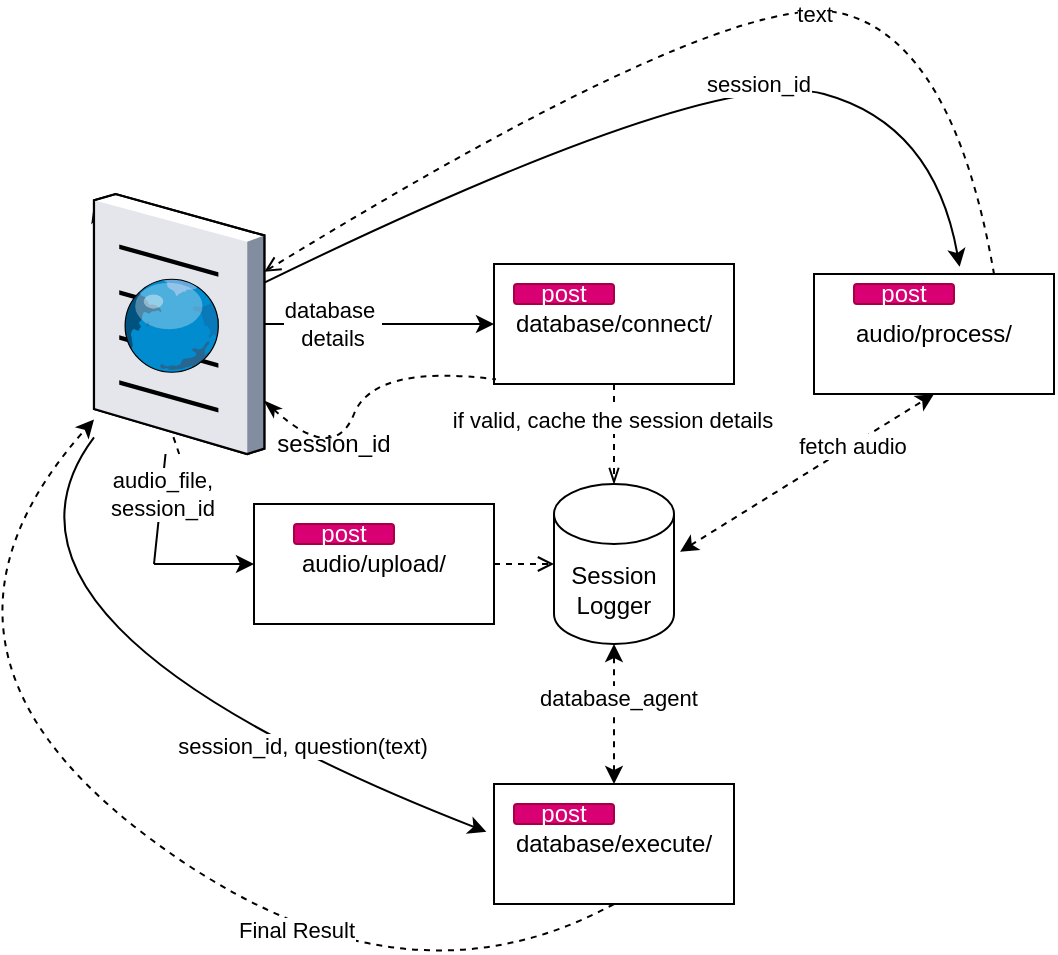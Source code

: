 <mxfile>
    <diagram id="plQOBmxP-4VAvxYUzRpV" name="Page-1">
        <mxGraphModel dx="1298" dy="332" grid="1" gridSize="10" guides="1" tooltips="1" connect="1" arrows="1" fold="1" page="1" pageScale="1" pageWidth="850" pageHeight="1100" math="0" shadow="0">
            <root>
                <mxCell id="0"/>
                <mxCell id="1" parent="0"/>
                <mxCell id="2" value="database/connect/" style="rounded=0;whiteSpace=wrap;html=1;" vertex="1" parent="1">
                    <mxGeometry x="200" y="300" width="120" height="60" as="geometry"/>
                </mxCell>
                <mxCell id="3" value="" style="endArrow=classic;html=1;entryX=0;entryY=0.5;entryDx=0;entryDy=0;" edge="1" parent="1" target="2">
                    <mxGeometry width="50" height="50" relative="1" as="geometry">
                        <mxPoint x="70" y="330" as="sourcePoint"/>
                        <mxPoint x="420" y="270" as="targetPoint"/>
                    </mxGeometry>
                </mxCell>
                <mxCell id="5" value="database&amp;nbsp;&lt;br&gt;details" style="edgeLabel;html=1;align=center;verticalAlign=middle;resizable=0;points=[];" vertex="1" connectable="0" parent="3">
                    <mxGeometry x="-0.255" relative="1" as="geometry">
                        <mxPoint as="offset"/>
                    </mxGeometry>
                </mxCell>
                <mxCell id="6" value="Session&lt;br&gt;Logger" style="shape=cylinder3;whiteSpace=wrap;html=1;boundedLbl=1;backgroundOutline=1;size=15;" vertex="1" parent="1">
                    <mxGeometry x="230" y="410" width="60" height="80" as="geometry"/>
                </mxCell>
                <mxCell id="8" value="" style="endArrow=openThin;dashed=1;html=1;exitX=0.5;exitY=1;exitDx=0;exitDy=0;endFill=0;" edge="1" parent="1" source="2" target="6">
                    <mxGeometry width="50" height="50" relative="1" as="geometry">
                        <mxPoint x="370" y="310" as="sourcePoint"/>
                        <mxPoint x="420" y="260" as="targetPoint"/>
                    </mxGeometry>
                </mxCell>
                <mxCell id="9" value="if valid, cache the session details" style="edgeLabel;html=1;align=center;verticalAlign=middle;resizable=0;points=[];" vertex="1" connectable="0" parent="8">
                    <mxGeometry x="-0.31" y="-1" relative="1" as="geometry">
                        <mxPoint as="offset"/>
                    </mxGeometry>
                </mxCell>
                <mxCell id="15" value="" style="curved=1;endArrow=none;html=1;entryX=0.008;entryY=0.961;entryDx=0;entryDy=0;entryPerimeter=0;endFill=0;startArrow=classicThin;startFill=1;dashed=1;" edge="1" parent="1" source="11" target="2">
                    <mxGeometry width="50" height="50" relative="1" as="geometry">
                        <mxPoint x="100" y="410" as="sourcePoint"/>
                        <mxPoint x="150" y="360" as="targetPoint"/>
                        <Array as="points">
                            <mxPoint x="120" y="400"/>
                            <mxPoint x="140" y="350"/>
                        </Array>
                    </mxGeometry>
                </mxCell>
                <mxCell id="16" value="session_id" style="text;html=1;strokeColor=none;fillColor=none;align=center;verticalAlign=middle;whiteSpace=wrap;rounded=0;" vertex="1" parent="1">
                    <mxGeometry x="100" y="380" width="40" height="20" as="geometry"/>
                </mxCell>
                <mxCell id="25" style="edgeStyle=none;html=1;entryX=0;entryY=0.5;entryDx=0;entryDy=0;entryPerimeter=0;startArrow=none;startFill=0;endArrow=open;endFill=0;dashed=1;" edge="1" parent="1" source="20" target="6">
                    <mxGeometry relative="1" as="geometry"/>
                </mxCell>
                <mxCell id="20" value="audio/upload/" style="rounded=0;whiteSpace=wrap;html=1;" vertex="1" parent="1">
                    <mxGeometry x="80" y="420" width="120" height="60" as="geometry"/>
                </mxCell>
                <mxCell id="26" value="audio/process/" style="rounded=0;whiteSpace=wrap;html=1;" vertex="1" parent="1">
                    <mxGeometry x="360" y="305" width="120" height="60" as="geometry"/>
                </mxCell>
                <mxCell id="27" value="" style="curved=1;endArrow=classic;html=1;entryX=0.607;entryY=-0.06;entryDx=0;entryDy=0;entryPerimeter=0;" edge="1" parent="1" source="11" target="26">
                    <mxGeometry width="50" height="50" relative="1" as="geometry">
                        <mxPoint x="260" y="420" as="sourcePoint"/>
                        <mxPoint x="310" y="370" as="targetPoint"/>
                        <Array as="points">
                            <mxPoint x="310" y="200"/>
                            <mxPoint x="420" y="230"/>
                        </Array>
                    </mxGeometry>
                </mxCell>
                <mxCell id="28" value="session_id" style="edgeLabel;html=1;align=center;verticalAlign=middle;resizable=0;points=[];" vertex="1" connectable="0" parent="27">
                    <mxGeometry x="0.254" y="-4" relative="1" as="geometry">
                        <mxPoint as="offset"/>
                    </mxGeometry>
                </mxCell>
                <mxCell id="29" value="" style="endArrow=classic;startArrow=classic;html=1;entryX=0.5;entryY=1;entryDx=0;entryDy=0;exitX=1.05;exitY=0.424;exitDx=0;exitDy=0;exitPerimeter=0;dashed=1;" edge="1" parent="1" source="6" target="26">
                    <mxGeometry width="50" height="50" relative="1" as="geometry">
                        <mxPoint x="280" y="440" as="sourcePoint"/>
                        <mxPoint x="330" y="390" as="targetPoint"/>
                    </mxGeometry>
                </mxCell>
                <mxCell id="30" value="fetch audio" style="edgeLabel;html=1;align=center;verticalAlign=middle;resizable=0;points=[];" vertex="1" connectable="0" parent="29">
                    <mxGeometry x="0.356" relative="1" as="geometry">
                        <mxPoint as="offset"/>
                    </mxGeometry>
                </mxCell>
                <mxCell id="31" value="" style="curved=1;endArrow=none;html=1;entryX=0.75;entryY=0;entryDx=0;entryDy=0;startArrow=open;startFill=0;endFill=0;dashed=1;" edge="1" parent="1" source="11" target="26">
                    <mxGeometry width="50" height="50" relative="1" as="geometry">
                        <mxPoint x="82.07" y="277.243" as="sourcePoint"/>
                        <mxPoint x="459.96" y="259.98" as="targetPoint"/>
                        <Array as="points">
                            <mxPoint x="320" y="160"/>
                            <mxPoint x="430" y="190"/>
                        </Array>
                    </mxGeometry>
                </mxCell>
                <mxCell id="32" value="text" style="edgeLabel;html=1;align=center;verticalAlign=middle;resizable=0;points=[];" vertex="1" connectable="0" parent="31">
                    <mxGeometry x="0.254" y="-4" relative="1" as="geometry">
                        <mxPoint as="offset"/>
                    </mxGeometry>
                </mxCell>
                <mxCell id="33" value="" style="endArrow=classic;html=1;entryX=0;entryY=0.5;entryDx=0;entryDy=0;" edge="1" parent="1" target="20">
                    <mxGeometry width="50" height="50" relative="1" as="geometry">
                        <mxPoint x="30" y="450" as="sourcePoint"/>
                        <mxPoint x="350" y="360" as="targetPoint"/>
                    </mxGeometry>
                </mxCell>
                <mxCell id="34" value="" style="endArrow=none;html=1;" edge="1" parent="1" target="11">
                    <mxGeometry width="50" height="50" relative="1" as="geometry">
                        <mxPoint x="30" y="450" as="sourcePoint"/>
                        <mxPoint x="330" y="360" as="targetPoint"/>
                    </mxGeometry>
                </mxCell>
                <mxCell id="35" value="&lt;span style=&quot;color: rgba(0, 0, 0, 0); font-family: monospace; font-size: 0px; text-align: start; background-color: rgb(42, 37, 47);&quot;&gt;%3CmxGraphModel%3E%3Croot%3E%3CmxCell%20id%3D%220%22%2F%3E%3CmxCell%20id%3D%221%22%20parent%3D%220%22%2F%3E%3CmxCell%20id%3D%222%22%20value%3D%22audio_file%2C%20session_id%22%20style%3D%22edgeLabel%3Bhtml%3D1%3Balign%3Dcenter%3BverticalAlign%3Dmiddle%3Bresizable%3D0%3Bpoints%3D%5B%5D%3B%22%20vertex%3D%221%22%20connectable%3D%220%22%20parent%3D%221%22%3E%3CmxGeometry%20x%3D%2235.702%22%20y%3D%22486.38%22%20as%3D%22geometry%22%2F%3E%3C%2FmxCell%3E%3C%2Froot%3E%3C%2FmxGraphModel%3E&lt;/span&gt;&lt;span style=&quot;color: rgba(0, 0, 0, 0); font-family: monospace; font-size: 0px; text-align: start; background-color: rgb(42, 37, 47);&quot;&gt;%3CmxGraphModel%3E%3Croot%3E%3CmxCell%20id%3D%220%22%2F%3E%3CmxCell%20id%3D%221%22%20parent%3D%220%22%2F%3E%3CmxCell%20id%3D%222%22%20value%3D%22audio_file%2C%20session_id%22%20style%3D%22edgeLabel%3Bhtml%3D1%3Balign%3Dcenter%3BverticalAlign%3Dmiddle%3Bresizable%3D0%3Bpoints%3D%5B%5D%3B%22%20vertex%3D%221%22%20connectable%3D%220%22%20parent%3D%221%22%3E%3CmxGeometry%20x%3D%2235.702%22%20y%3D%22486.38%22%20as%3D%22geometry%22%2F%3E%3C%2FmxCell%3E%3C%2Froot%3E%3C%2FmxGraphModel%3Eaud&lt;/span&gt;" style="edgeLabel;html=1;align=center;verticalAlign=middle;resizable=0;points=[];" vertex="1" connectable="0" parent="34">
                    <mxGeometry x="0.382" y="1" relative="1" as="geometry">
                        <mxPoint as="offset"/>
                    </mxGeometry>
                </mxCell>
                <mxCell id="36" value="audio_file, &lt;br&gt;session_id" style="edgeLabel;html=1;align=center;verticalAlign=middle;resizable=0;points=[];" vertex="1" connectable="0" parent="34">
                    <mxGeometry x="0.273" relative="1" as="geometry">
                        <mxPoint as="offset"/>
                    </mxGeometry>
                </mxCell>
                <mxCell id="40" style="edgeStyle=none;html=1;entryX=0.5;entryY=1;entryDx=0;entryDy=0;entryPerimeter=0;startArrow=classic;startFill=1;endArrow=classic;endFill=1;dashed=1;" edge="1" parent="1" source="37" target="6">
                    <mxGeometry relative="1" as="geometry"/>
                </mxCell>
                <mxCell id="41" value="database_agent" style="edgeLabel;html=1;align=center;verticalAlign=middle;resizable=0;points=[];" vertex="1" connectable="0" parent="40">
                    <mxGeometry x="0.24" y="-2" relative="1" as="geometry">
                        <mxPoint as="offset"/>
                    </mxGeometry>
                </mxCell>
                <mxCell id="37" value="database/execute/" style="rounded=0;whiteSpace=wrap;html=1;" vertex="1" parent="1">
                    <mxGeometry x="200" y="560" width="120" height="60" as="geometry"/>
                </mxCell>
                <mxCell id="38" value="" style="curved=1;endArrow=none;html=1;exitX=-0.032;exitY=0.398;exitDx=0;exitDy=0;exitPerimeter=0;startArrow=classic;startFill=1;endFill=0;" edge="1" parent="1" source="37" target="11">
                    <mxGeometry width="50" height="50" relative="1" as="geometry">
                        <mxPoint x="120" y="530" as="sourcePoint"/>
                        <mxPoint x="170" y="480" as="targetPoint"/>
                        <Array as="points">
                            <mxPoint x="-70" y="480"/>
                        </Array>
                    </mxGeometry>
                </mxCell>
                <mxCell id="39" value="session_id, question(text)" style="edgeLabel;html=1;align=center;verticalAlign=middle;resizable=0;points=[];" vertex="1" connectable="0" parent="38">
                    <mxGeometry x="-0.494" y="-6" relative="1" as="geometry">
                        <mxPoint as="offset"/>
                    </mxGeometry>
                </mxCell>
                <mxCell id="42" value="" style="curved=1;endArrow=classic;html=1;exitX=0.5;exitY=1;exitDx=0;exitDy=0;startArrow=none;startFill=0;endFill=1;dashed=1;" edge="1" parent="1" source="11">
                    <mxGeometry width="50" height="50" relative="1" as="geometry">
                        <mxPoint x="206.16" y="593.88" as="sourcePoint"/>
                        <mxPoint y="270" as="targetPoint"/>
                        <Array as="points"/>
                    </mxGeometry>
                </mxCell>
                <mxCell id="46" value="" style="curved=1;endArrow=classic;html=1;exitX=0.5;exitY=1;exitDx=0;exitDy=0;startArrow=none;startFill=0;endFill=1;dashed=1;" edge="1" parent="1" source="37" target="11">
                    <mxGeometry width="50" height="50" relative="1" as="geometry">
                        <mxPoint x="260" y="620" as="sourcePoint"/>
                        <mxPoint y="270" as="targetPoint"/>
                        <Array as="points">
                            <mxPoint x="150" y="680"/>
                            <mxPoint x="-100" y="490"/>
                        </Array>
                    </mxGeometry>
                </mxCell>
                <mxCell id="47" value="Final Result" style="edgeLabel;html=1;align=center;verticalAlign=middle;resizable=0;points=[];" vertex="1" connectable="0" parent="46">
                    <mxGeometry x="-0.344" y="-8" relative="1" as="geometry">
                        <mxPoint as="offset"/>
                    </mxGeometry>
                </mxCell>
                <mxCell id="11" value="" style="verticalLabelPosition=bottom;sketch=0;aspect=fixed;html=1;verticalAlign=top;strokeColor=none;align=center;outlineConnect=0;shape=mxgraph.citrix.browser;" vertex="1" parent="1">
                    <mxGeometry y="265" width="85.17" height="130" as="geometry"/>
                </mxCell>
                <mxCell id="48" value="post" style="text;html=1;strokeColor=#A50040;fillColor=#d80073;align=center;verticalAlign=middle;whiteSpace=wrap;rounded=1;fontColor=#ffffff;" vertex="1" parent="1">
                    <mxGeometry x="210" y="570" width="50" height="10" as="geometry"/>
                </mxCell>
                <mxCell id="51" value="post" style="text;html=1;strokeColor=#A50040;fillColor=#d80073;align=center;verticalAlign=middle;whiteSpace=wrap;rounded=1;fontColor=#ffffff;" vertex="1" parent="1">
                    <mxGeometry x="100" y="430" width="50" height="10" as="geometry"/>
                </mxCell>
                <mxCell id="52" value="post" style="text;html=1;strokeColor=#A50040;fillColor=#d80073;align=center;verticalAlign=middle;whiteSpace=wrap;rounded=1;fontColor=#ffffff;" vertex="1" parent="1">
                    <mxGeometry x="210" y="310" width="50" height="10" as="geometry"/>
                </mxCell>
                <mxCell id="53" value="post" style="text;html=1;strokeColor=#A50040;fillColor=#d80073;align=center;verticalAlign=middle;whiteSpace=wrap;rounded=1;fontColor=#ffffff;" vertex="1" parent="1">
                    <mxGeometry x="380" y="310" width="50" height="10" as="geometry"/>
                </mxCell>
            </root>
        </mxGraphModel>
    </diagram>
</mxfile>